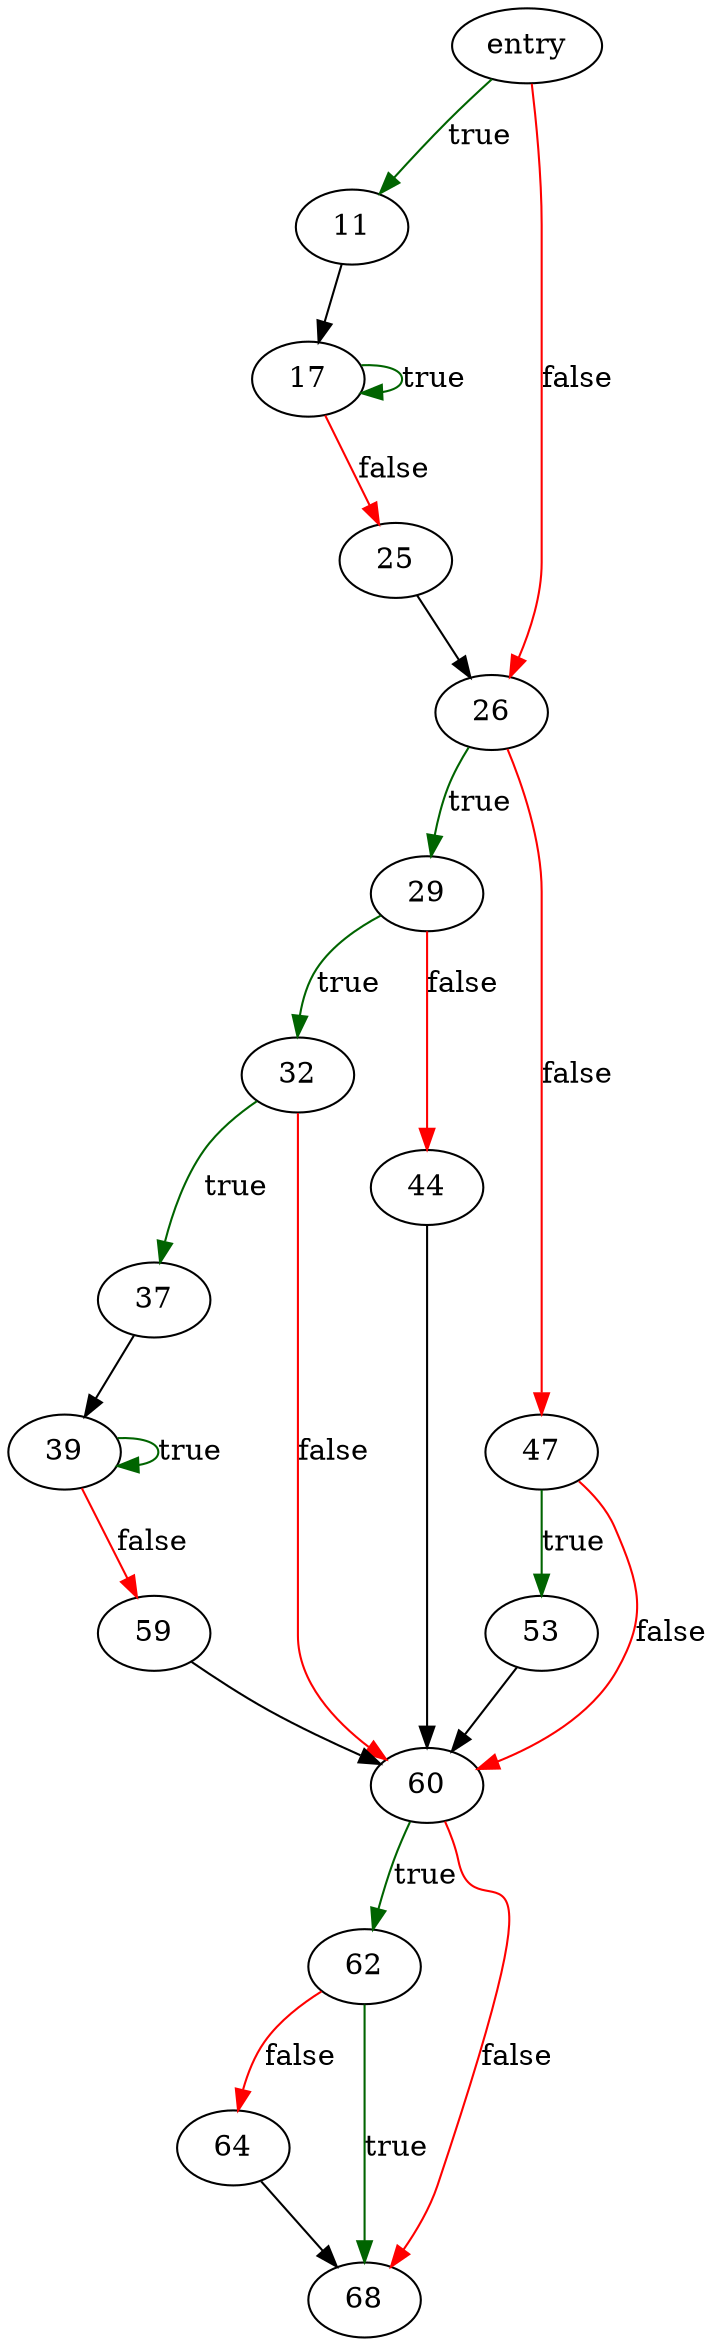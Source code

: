 digraph "add_line_number" {
	// Node definitions.
	1 [label=entry];
	11;
	17;
	25;
	26;
	29;
	32;
	37;
	39;
	44;
	47;
	53;
	59;
	60;
	62;
	64;
	68;

	// Edge definitions.
	1 -> 11 [
		color=darkgreen
		label=true
	];
	1 -> 26 [
		color=red
		label=false
	];
	11 -> 17;
	17 -> 17 [
		color=darkgreen
		label=true
	];
	17 -> 25 [
		color=red
		label=false
	];
	25 -> 26;
	26 -> 29 [
		color=darkgreen
		label=true
	];
	26 -> 47 [
		color=red
		label=false
	];
	29 -> 32 [
		color=darkgreen
		label=true
	];
	29 -> 44 [
		color=red
		label=false
	];
	32 -> 37 [
		color=darkgreen
		label=true
	];
	32 -> 60 [
		color=red
		label=false
	];
	37 -> 39;
	39 -> 39 [
		color=darkgreen
		label=true
	];
	39 -> 59 [
		color=red
		label=false
	];
	44 -> 60;
	47 -> 53 [
		color=darkgreen
		label=true
	];
	47 -> 60 [
		color=red
		label=false
	];
	53 -> 60;
	59 -> 60;
	60 -> 62 [
		color=darkgreen
		label=true
	];
	60 -> 68 [
		color=red
		label=false
	];
	62 -> 64 [
		color=red
		label=false
	];
	62 -> 68 [
		color=darkgreen
		label=true
	];
	64 -> 68;
}
